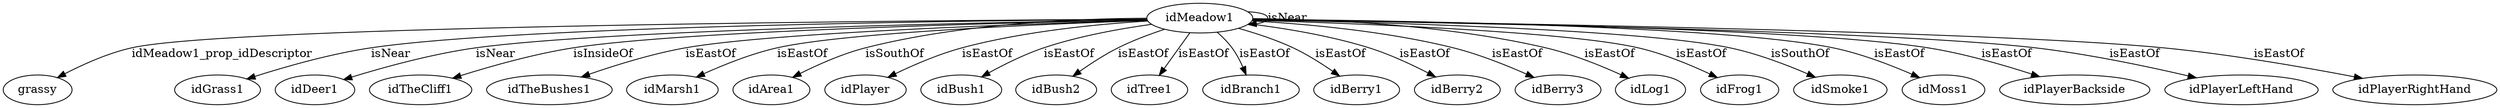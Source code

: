 digraph  {
idMeadow1 [node_type=entity_node];
grassy [node_type=property_node];
idGrass1 [node_type=entity_node];
idDeer1 [node_type=entity_node];
idTheCliff1 [node_type=entity_node];
idTheBushes1 [node_type=entity_node];
idMarsh1 [node_type=entity_node];
idArea1 [node_type=entity_node];
idPlayer [node_type=entity_node];
idBush1 [node_type=entity_node];
idBush2 [node_type=entity_node];
idTree1 [node_type=entity_node];
idBranch1 [node_type=entity_node];
idBerry1 [node_type=entity_node];
idBerry2 [node_type=entity_node];
idBerry3 [node_type=entity_node];
idLog1 [node_type=entity_node];
idFrog1 [node_type=entity_node];
idSmoke1 [node_type=entity_node];
idMoss1 [node_type=entity_node];
idPlayerBackside [node_type=entity_node];
idPlayerLeftHand [node_type=entity_node];
idPlayerRightHand [node_type=entity_node];
idMeadow1 -> grassy  [edge_type=property, label=idMeadow1_prop_idDescriptor];
idMeadow1 -> idGrass1  [edge_type=relationship, label=isNear];
idMeadow1 -> idDeer1  [edge_type=relationship, label=isNear];
idMeadow1 -> idTheCliff1  [edge_type=relationship, label=isInsideOf];
idMeadow1 -> idTheBushes1  [edge_type=relationship, label=isEastOf];
idMeadow1 -> idMeadow1  [edge_type=relationship, label=isNear];
idMeadow1 -> idMarsh1  [edge_type=relationship, label=isEastOf];
idMeadow1 -> idArea1  [edge_type=relationship, label=isSouthOf];
idMeadow1 -> idPlayer  [edge_type=relationship, label=isEastOf];
idMeadow1 -> idBush1  [edge_type=relationship, label=isEastOf];
idMeadow1 -> idBush2  [edge_type=relationship, label=isEastOf];
idMeadow1 -> idTree1  [edge_type=relationship, label=isEastOf];
idMeadow1 -> idBranch1  [edge_type=relationship, label=isEastOf];
idMeadow1 -> idBerry1  [edge_type=relationship, label=isEastOf];
idMeadow1 -> idBerry2  [edge_type=relationship, label=isEastOf];
idMeadow1 -> idBerry3  [edge_type=relationship, label=isEastOf];
idMeadow1 -> idLog1  [edge_type=relationship, label=isEastOf];
idMeadow1 -> idFrog1  [edge_type=relationship, label=isEastOf];
idMeadow1 -> idSmoke1  [edge_type=relationship, label=isSouthOf];
idMeadow1 -> idMoss1  [edge_type=relationship, label=isEastOf];
idMeadow1 -> idPlayerBackside  [edge_type=relationship, label=isEastOf];
idMeadow1 -> idPlayerLeftHand  [edge_type=relationship, label=isEastOf];
idMeadow1 -> idPlayerRightHand  [edge_type=relationship, label=isEastOf];
}
